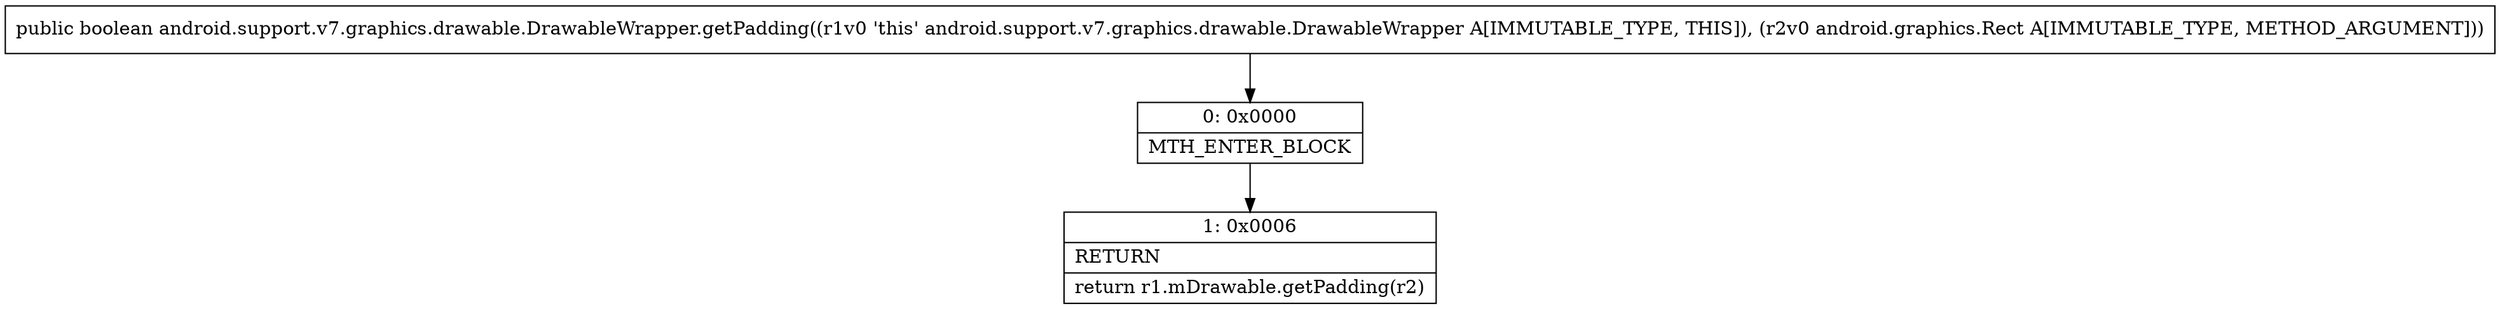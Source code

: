 digraph "CFG forandroid.support.v7.graphics.drawable.DrawableWrapper.getPadding(Landroid\/graphics\/Rect;)Z" {
Node_0 [shape=record,label="{0\:\ 0x0000|MTH_ENTER_BLOCK\l}"];
Node_1 [shape=record,label="{1\:\ 0x0006|RETURN\l|return r1.mDrawable.getPadding(r2)\l}"];
MethodNode[shape=record,label="{public boolean android.support.v7.graphics.drawable.DrawableWrapper.getPadding((r1v0 'this' android.support.v7.graphics.drawable.DrawableWrapper A[IMMUTABLE_TYPE, THIS]), (r2v0 android.graphics.Rect A[IMMUTABLE_TYPE, METHOD_ARGUMENT])) }"];
MethodNode -> Node_0;
Node_0 -> Node_1;
}

